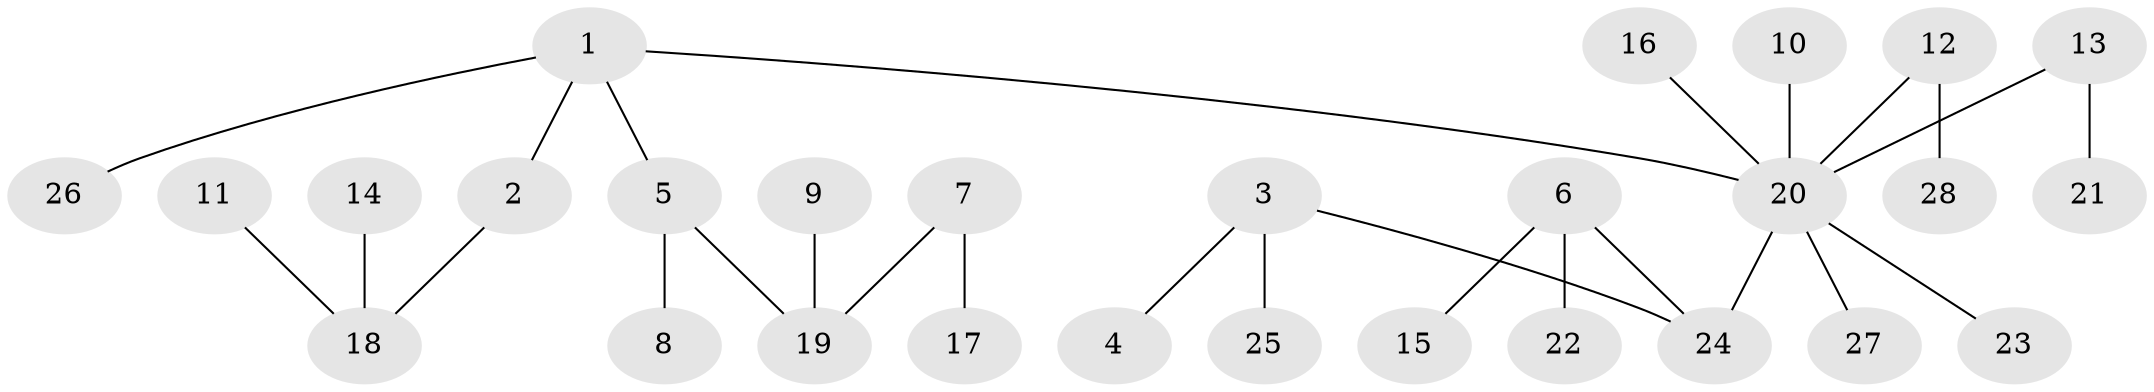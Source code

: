 // original degree distribution, {5: 0.043478260869565216, 10: 0.014492753623188406, 4: 0.057971014492753624, 3: 0.11594202898550725, 2: 0.2608695652173913, 1: 0.5072463768115942}
// Generated by graph-tools (version 1.1) at 2025/37/03/04/25 23:37:20]
// undirected, 28 vertices, 27 edges
graph export_dot {
  node [color=gray90,style=filled];
  1;
  2;
  3;
  4;
  5;
  6;
  7;
  8;
  9;
  10;
  11;
  12;
  13;
  14;
  15;
  16;
  17;
  18;
  19;
  20;
  21;
  22;
  23;
  24;
  25;
  26;
  27;
  28;
  1 -- 2 [weight=1.0];
  1 -- 5 [weight=1.0];
  1 -- 20 [weight=1.0];
  1 -- 26 [weight=1.0];
  2 -- 18 [weight=1.0];
  3 -- 4 [weight=1.0];
  3 -- 24 [weight=1.0];
  3 -- 25 [weight=1.0];
  5 -- 8 [weight=1.0];
  5 -- 19 [weight=1.0];
  6 -- 15 [weight=1.0];
  6 -- 22 [weight=1.0];
  6 -- 24 [weight=1.0];
  7 -- 17 [weight=1.0];
  7 -- 19 [weight=1.0];
  9 -- 19 [weight=1.0];
  10 -- 20 [weight=1.0];
  11 -- 18 [weight=1.0];
  12 -- 20 [weight=1.0];
  12 -- 28 [weight=1.0];
  13 -- 20 [weight=1.0];
  13 -- 21 [weight=1.0];
  14 -- 18 [weight=1.0];
  16 -- 20 [weight=1.0];
  20 -- 23 [weight=1.0];
  20 -- 24 [weight=1.0];
  20 -- 27 [weight=1.0];
}
